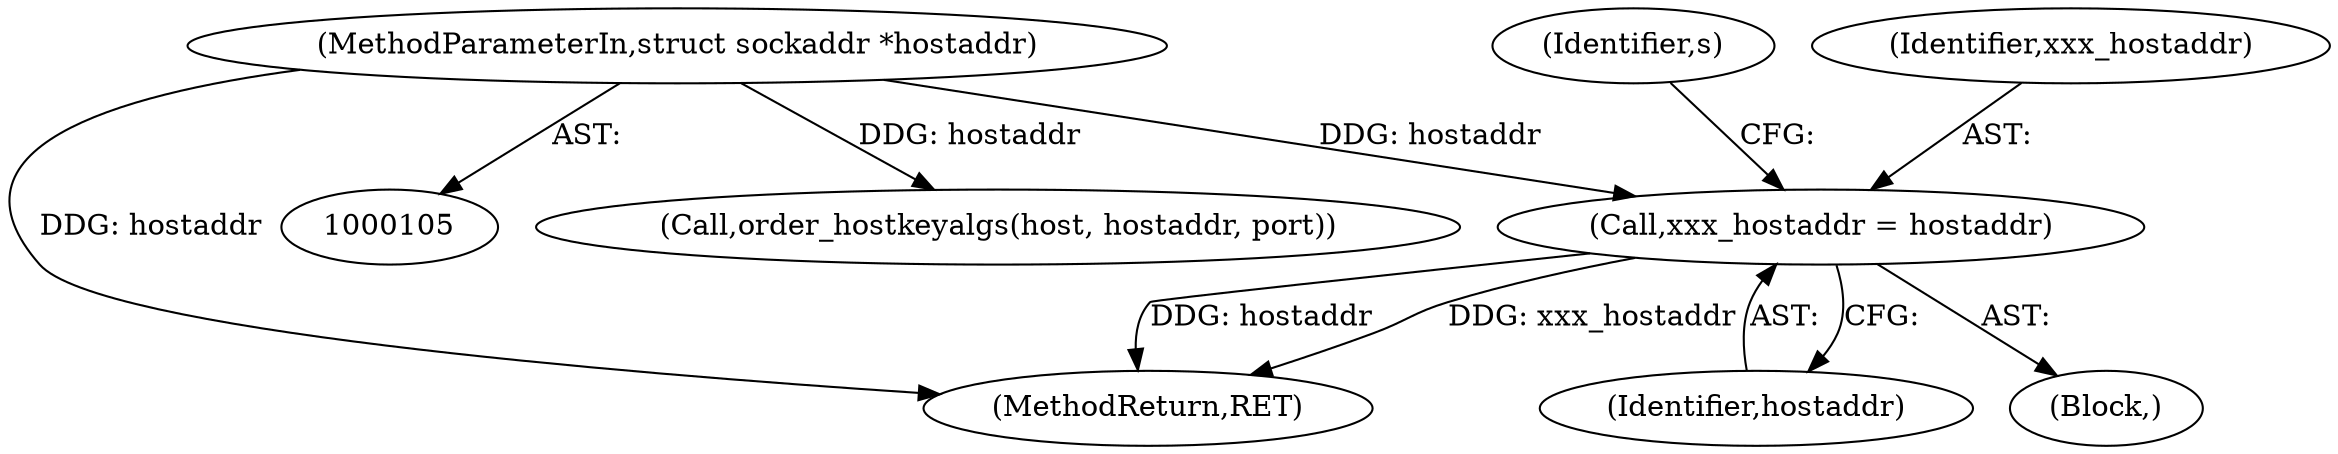 digraph "0_src_3095060f479b86288e31c79ecbc5131a66bcd2f9_9@pointer" {
"1000119" [label="(Call,xxx_hostaddr = hostaddr)"];
"1000107" [label="(MethodParameterIn,struct sockaddr *hostaddr)"];
"1000121" [label="(Identifier,hostaddr)"];
"1000222" [label="(Call,order_hostkeyalgs(host, hostaddr, port))"];
"1000125" [label="(Identifier,s)"];
"1000120" [label="(Identifier,xxx_hostaddr)"];
"1000107" [label="(MethodParameterIn,struct sockaddr *hostaddr)"];
"1000386" [label="(MethodReturn,RET)"];
"1000119" [label="(Call,xxx_hostaddr = hostaddr)"];
"1000109" [label="(Block,)"];
"1000119" -> "1000109"  [label="AST: "];
"1000119" -> "1000121"  [label="CFG: "];
"1000120" -> "1000119"  [label="AST: "];
"1000121" -> "1000119"  [label="AST: "];
"1000125" -> "1000119"  [label="CFG: "];
"1000119" -> "1000386"  [label="DDG: hostaddr"];
"1000119" -> "1000386"  [label="DDG: xxx_hostaddr"];
"1000107" -> "1000119"  [label="DDG: hostaddr"];
"1000107" -> "1000105"  [label="AST: "];
"1000107" -> "1000386"  [label="DDG: hostaddr"];
"1000107" -> "1000222"  [label="DDG: hostaddr"];
}
